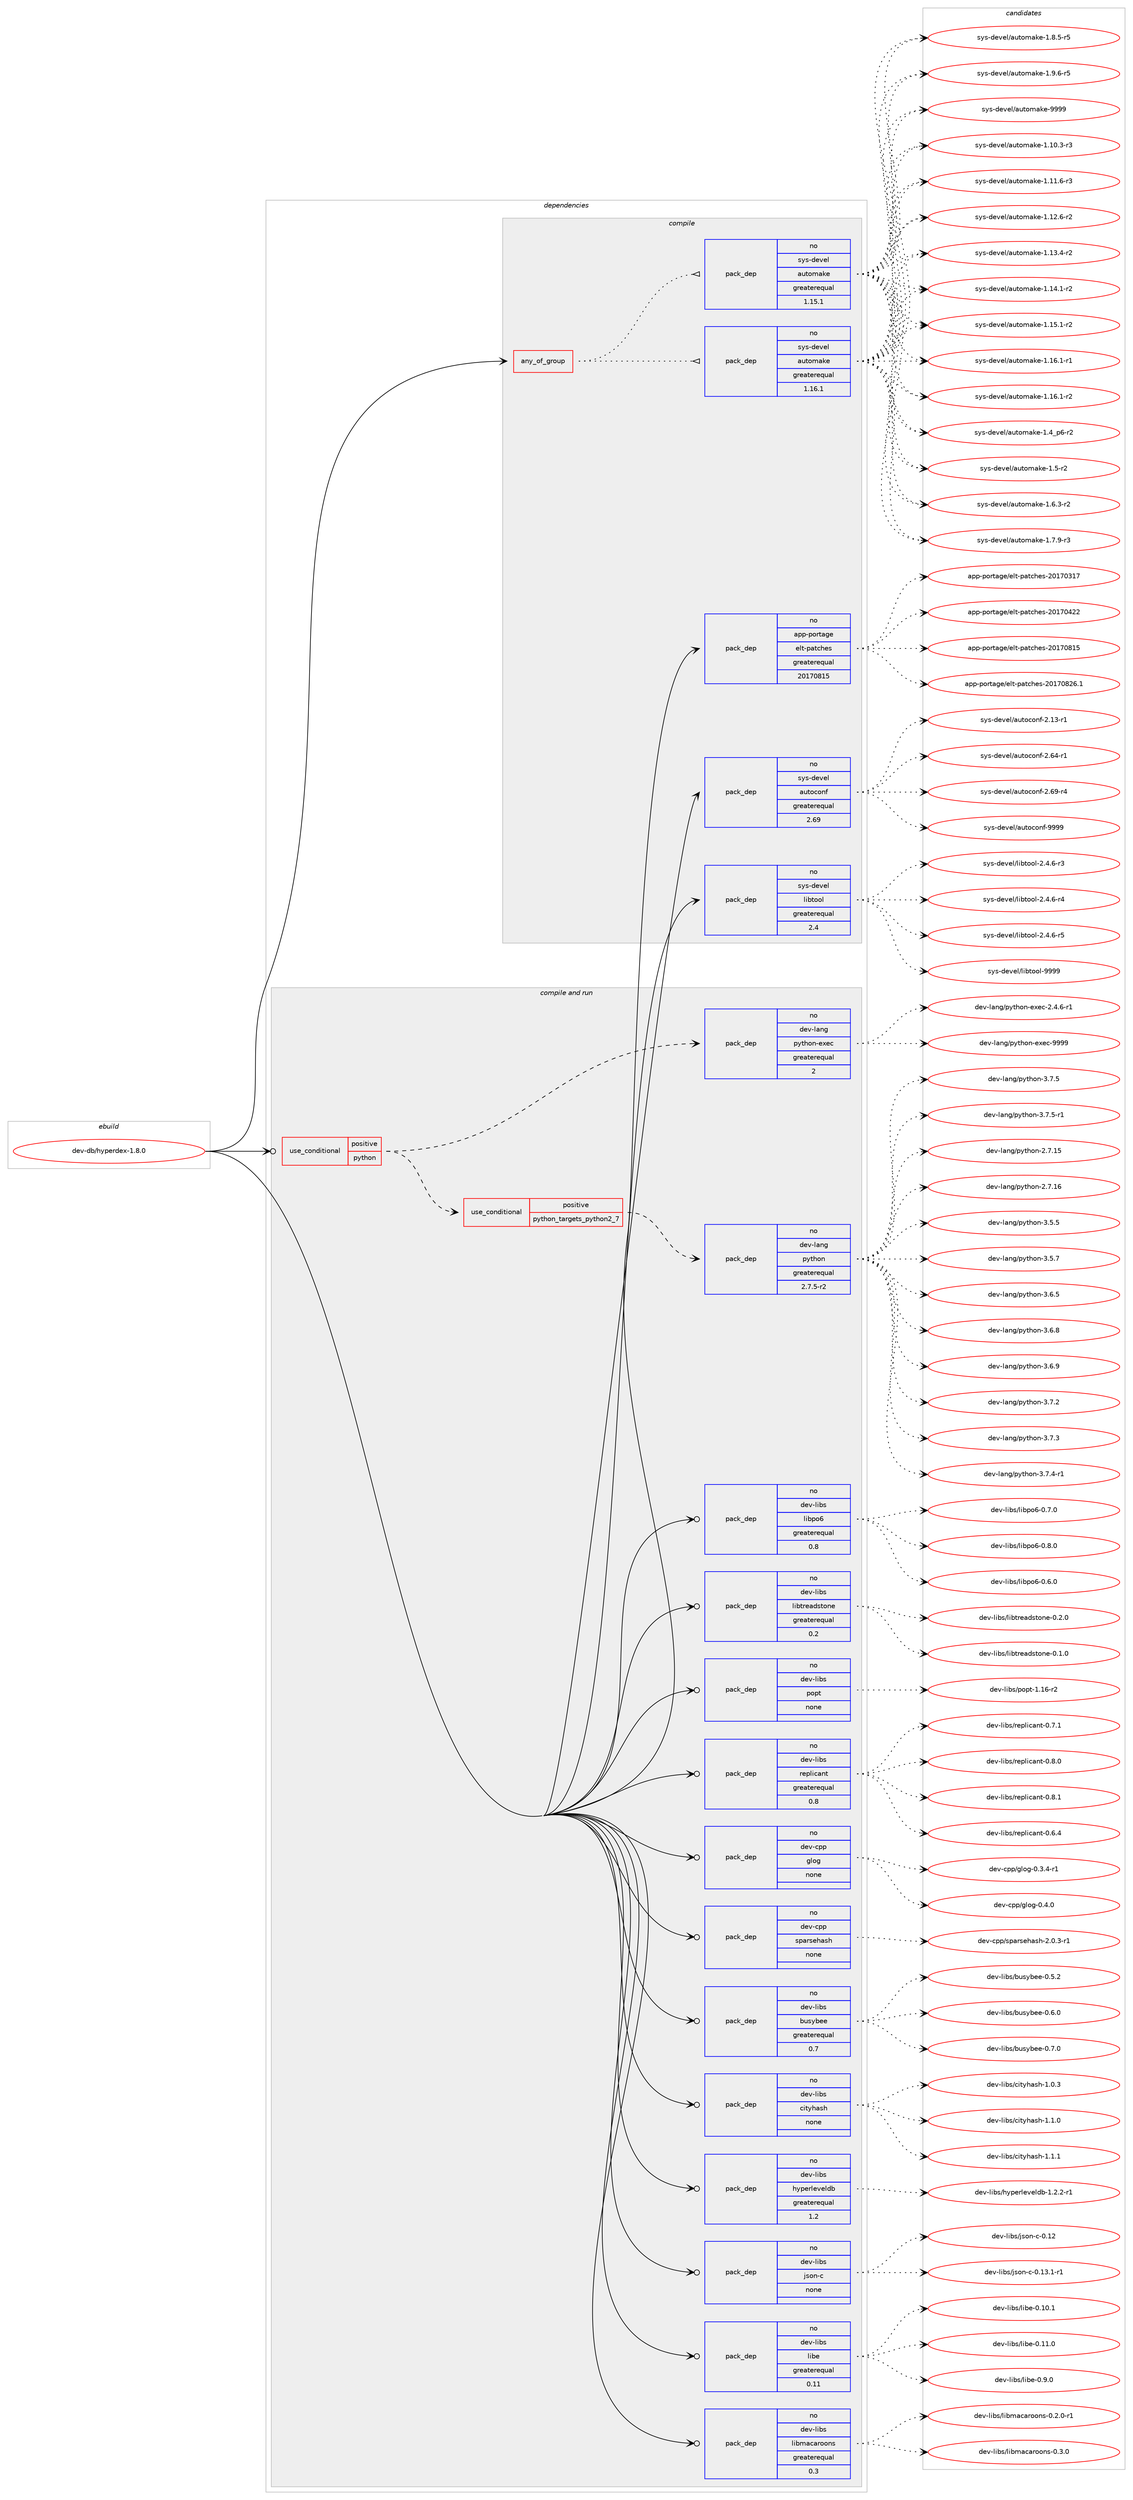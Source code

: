 digraph prolog {

# *************
# Graph options
# *************

newrank=true;
concentrate=true;
compound=true;
graph [rankdir=LR,fontname=Helvetica,fontsize=10,ranksep=1.5];#, ranksep=2.5, nodesep=0.2];
edge  [arrowhead=vee];
node  [fontname=Helvetica,fontsize=10];

# **********
# The ebuild
# **********

subgraph cluster_leftcol {
color=gray;
rank=same;
label=<<i>ebuild</i>>;
id [label="dev-db/hyperdex-1.8.0", color=red, width=4, href="../dev-db/hyperdex-1.8.0.svg"];
}

# ****************
# The dependencies
# ****************

subgraph cluster_midcol {
color=gray;
label=<<i>dependencies</i>>;
subgraph cluster_compile {
fillcolor="#eeeeee";
style=filled;
label=<<i>compile</i>>;
subgraph any9280 {
dependency518120 [label=<<TABLE BORDER="0" CELLBORDER="1" CELLSPACING="0" CELLPADDING="4"><TR><TD CELLPADDING="10">any_of_group</TD></TR></TABLE>>, shape=none, color=red];subgraph pack385951 {
dependency518121 [label=<<TABLE BORDER="0" CELLBORDER="1" CELLSPACING="0" CELLPADDING="4" WIDTH="220"><TR><TD ROWSPAN="6" CELLPADDING="30">pack_dep</TD></TR><TR><TD WIDTH="110">no</TD></TR><TR><TD>sys-devel</TD></TR><TR><TD>automake</TD></TR><TR><TD>greaterequal</TD></TR><TR><TD>1.16.1</TD></TR></TABLE>>, shape=none, color=blue];
}
dependency518120:e -> dependency518121:w [weight=20,style="dotted",arrowhead="oinv"];
subgraph pack385952 {
dependency518122 [label=<<TABLE BORDER="0" CELLBORDER="1" CELLSPACING="0" CELLPADDING="4" WIDTH="220"><TR><TD ROWSPAN="6" CELLPADDING="30">pack_dep</TD></TR><TR><TD WIDTH="110">no</TD></TR><TR><TD>sys-devel</TD></TR><TR><TD>automake</TD></TR><TR><TD>greaterequal</TD></TR><TR><TD>1.15.1</TD></TR></TABLE>>, shape=none, color=blue];
}
dependency518120:e -> dependency518122:w [weight=20,style="dotted",arrowhead="oinv"];
}
id:e -> dependency518120:w [weight=20,style="solid",arrowhead="vee"];
subgraph pack385953 {
dependency518123 [label=<<TABLE BORDER="0" CELLBORDER="1" CELLSPACING="0" CELLPADDING="4" WIDTH="220"><TR><TD ROWSPAN="6" CELLPADDING="30">pack_dep</TD></TR><TR><TD WIDTH="110">no</TD></TR><TR><TD>app-portage</TD></TR><TR><TD>elt-patches</TD></TR><TR><TD>greaterequal</TD></TR><TR><TD>20170815</TD></TR></TABLE>>, shape=none, color=blue];
}
id:e -> dependency518123:w [weight=20,style="solid",arrowhead="vee"];
subgraph pack385954 {
dependency518124 [label=<<TABLE BORDER="0" CELLBORDER="1" CELLSPACING="0" CELLPADDING="4" WIDTH="220"><TR><TD ROWSPAN="6" CELLPADDING="30">pack_dep</TD></TR><TR><TD WIDTH="110">no</TD></TR><TR><TD>sys-devel</TD></TR><TR><TD>autoconf</TD></TR><TR><TD>greaterequal</TD></TR><TR><TD>2.69</TD></TR></TABLE>>, shape=none, color=blue];
}
id:e -> dependency518124:w [weight=20,style="solid",arrowhead="vee"];
subgraph pack385955 {
dependency518125 [label=<<TABLE BORDER="0" CELLBORDER="1" CELLSPACING="0" CELLPADDING="4" WIDTH="220"><TR><TD ROWSPAN="6" CELLPADDING="30">pack_dep</TD></TR><TR><TD WIDTH="110">no</TD></TR><TR><TD>sys-devel</TD></TR><TR><TD>libtool</TD></TR><TR><TD>greaterequal</TD></TR><TR><TD>2.4</TD></TR></TABLE>>, shape=none, color=blue];
}
id:e -> dependency518125:w [weight=20,style="solid",arrowhead="vee"];
}
subgraph cluster_compileandrun {
fillcolor="#eeeeee";
style=filled;
label=<<i>compile and run</i>>;
subgraph cond122561 {
dependency518126 [label=<<TABLE BORDER="0" CELLBORDER="1" CELLSPACING="0" CELLPADDING="4"><TR><TD ROWSPAN="3" CELLPADDING="10">use_conditional</TD></TR><TR><TD>positive</TD></TR><TR><TD>python</TD></TR></TABLE>>, shape=none, color=red];
subgraph cond122562 {
dependency518127 [label=<<TABLE BORDER="0" CELLBORDER="1" CELLSPACING="0" CELLPADDING="4"><TR><TD ROWSPAN="3" CELLPADDING="10">use_conditional</TD></TR><TR><TD>positive</TD></TR><TR><TD>python_targets_python2_7</TD></TR></TABLE>>, shape=none, color=red];
subgraph pack385956 {
dependency518128 [label=<<TABLE BORDER="0" CELLBORDER="1" CELLSPACING="0" CELLPADDING="4" WIDTH="220"><TR><TD ROWSPAN="6" CELLPADDING="30">pack_dep</TD></TR><TR><TD WIDTH="110">no</TD></TR><TR><TD>dev-lang</TD></TR><TR><TD>python</TD></TR><TR><TD>greaterequal</TD></TR><TR><TD>2.7.5-r2</TD></TR></TABLE>>, shape=none, color=blue];
}
dependency518127:e -> dependency518128:w [weight=20,style="dashed",arrowhead="vee"];
}
dependency518126:e -> dependency518127:w [weight=20,style="dashed",arrowhead="vee"];
subgraph pack385957 {
dependency518129 [label=<<TABLE BORDER="0" CELLBORDER="1" CELLSPACING="0" CELLPADDING="4" WIDTH="220"><TR><TD ROWSPAN="6" CELLPADDING="30">pack_dep</TD></TR><TR><TD WIDTH="110">no</TD></TR><TR><TD>dev-lang</TD></TR><TR><TD>python-exec</TD></TR><TR><TD>greaterequal</TD></TR><TR><TD>2</TD></TR></TABLE>>, shape=none, color=blue];
}
dependency518126:e -> dependency518129:w [weight=20,style="dashed",arrowhead="vee"];
}
id:e -> dependency518126:w [weight=20,style="solid",arrowhead="odotvee"];
subgraph pack385958 {
dependency518130 [label=<<TABLE BORDER="0" CELLBORDER="1" CELLSPACING="0" CELLPADDING="4" WIDTH="220"><TR><TD ROWSPAN="6" CELLPADDING="30">pack_dep</TD></TR><TR><TD WIDTH="110">no</TD></TR><TR><TD>dev-cpp</TD></TR><TR><TD>glog</TD></TR><TR><TD>none</TD></TR><TR><TD></TD></TR></TABLE>>, shape=none, color=blue];
}
id:e -> dependency518130:w [weight=20,style="solid",arrowhead="odotvee"];
subgraph pack385959 {
dependency518131 [label=<<TABLE BORDER="0" CELLBORDER="1" CELLSPACING="0" CELLPADDING="4" WIDTH="220"><TR><TD ROWSPAN="6" CELLPADDING="30">pack_dep</TD></TR><TR><TD WIDTH="110">no</TD></TR><TR><TD>dev-cpp</TD></TR><TR><TD>sparsehash</TD></TR><TR><TD>none</TD></TR><TR><TD></TD></TR></TABLE>>, shape=none, color=blue];
}
id:e -> dependency518131:w [weight=20,style="solid",arrowhead="odotvee"];
subgraph pack385960 {
dependency518132 [label=<<TABLE BORDER="0" CELLBORDER="1" CELLSPACING="0" CELLPADDING="4" WIDTH="220"><TR><TD ROWSPAN="6" CELLPADDING="30">pack_dep</TD></TR><TR><TD WIDTH="110">no</TD></TR><TR><TD>dev-libs</TD></TR><TR><TD>busybee</TD></TR><TR><TD>greaterequal</TD></TR><TR><TD>0.7</TD></TR></TABLE>>, shape=none, color=blue];
}
id:e -> dependency518132:w [weight=20,style="solid",arrowhead="odotvee"];
subgraph pack385961 {
dependency518133 [label=<<TABLE BORDER="0" CELLBORDER="1" CELLSPACING="0" CELLPADDING="4" WIDTH="220"><TR><TD ROWSPAN="6" CELLPADDING="30">pack_dep</TD></TR><TR><TD WIDTH="110">no</TD></TR><TR><TD>dev-libs</TD></TR><TR><TD>cityhash</TD></TR><TR><TD>none</TD></TR><TR><TD></TD></TR></TABLE>>, shape=none, color=blue];
}
id:e -> dependency518133:w [weight=20,style="solid",arrowhead="odotvee"];
subgraph pack385962 {
dependency518134 [label=<<TABLE BORDER="0" CELLBORDER="1" CELLSPACING="0" CELLPADDING="4" WIDTH="220"><TR><TD ROWSPAN="6" CELLPADDING="30">pack_dep</TD></TR><TR><TD WIDTH="110">no</TD></TR><TR><TD>dev-libs</TD></TR><TR><TD>hyperleveldb</TD></TR><TR><TD>greaterequal</TD></TR><TR><TD>1.2</TD></TR></TABLE>>, shape=none, color=blue];
}
id:e -> dependency518134:w [weight=20,style="solid",arrowhead="odotvee"];
subgraph pack385963 {
dependency518135 [label=<<TABLE BORDER="0" CELLBORDER="1" CELLSPACING="0" CELLPADDING="4" WIDTH="220"><TR><TD ROWSPAN="6" CELLPADDING="30">pack_dep</TD></TR><TR><TD WIDTH="110">no</TD></TR><TR><TD>dev-libs</TD></TR><TR><TD>json-c</TD></TR><TR><TD>none</TD></TR><TR><TD></TD></TR></TABLE>>, shape=none, color=blue];
}
id:e -> dependency518135:w [weight=20,style="solid",arrowhead="odotvee"];
subgraph pack385964 {
dependency518136 [label=<<TABLE BORDER="0" CELLBORDER="1" CELLSPACING="0" CELLPADDING="4" WIDTH="220"><TR><TD ROWSPAN="6" CELLPADDING="30">pack_dep</TD></TR><TR><TD WIDTH="110">no</TD></TR><TR><TD>dev-libs</TD></TR><TR><TD>libe</TD></TR><TR><TD>greaterequal</TD></TR><TR><TD>0.11</TD></TR></TABLE>>, shape=none, color=blue];
}
id:e -> dependency518136:w [weight=20,style="solid",arrowhead="odotvee"];
subgraph pack385965 {
dependency518137 [label=<<TABLE BORDER="0" CELLBORDER="1" CELLSPACING="0" CELLPADDING="4" WIDTH="220"><TR><TD ROWSPAN="6" CELLPADDING="30">pack_dep</TD></TR><TR><TD WIDTH="110">no</TD></TR><TR><TD>dev-libs</TD></TR><TR><TD>libmacaroons</TD></TR><TR><TD>greaterequal</TD></TR><TR><TD>0.3</TD></TR></TABLE>>, shape=none, color=blue];
}
id:e -> dependency518137:w [weight=20,style="solid",arrowhead="odotvee"];
subgraph pack385966 {
dependency518138 [label=<<TABLE BORDER="0" CELLBORDER="1" CELLSPACING="0" CELLPADDING="4" WIDTH="220"><TR><TD ROWSPAN="6" CELLPADDING="30">pack_dep</TD></TR><TR><TD WIDTH="110">no</TD></TR><TR><TD>dev-libs</TD></TR><TR><TD>libpo6</TD></TR><TR><TD>greaterequal</TD></TR><TR><TD>0.8</TD></TR></TABLE>>, shape=none, color=blue];
}
id:e -> dependency518138:w [weight=20,style="solid",arrowhead="odotvee"];
subgraph pack385967 {
dependency518139 [label=<<TABLE BORDER="0" CELLBORDER="1" CELLSPACING="0" CELLPADDING="4" WIDTH="220"><TR><TD ROWSPAN="6" CELLPADDING="30">pack_dep</TD></TR><TR><TD WIDTH="110">no</TD></TR><TR><TD>dev-libs</TD></TR><TR><TD>libtreadstone</TD></TR><TR><TD>greaterequal</TD></TR><TR><TD>0.2</TD></TR></TABLE>>, shape=none, color=blue];
}
id:e -> dependency518139:w [weight=20,style="solid",arrowhead="odotvee"];
subgraph pack385968 {
dependency518140 [label=<<TABLE BORDER="0" CELLBORDER="1" CELLSPACING="0" CELLPADDING="4" WIDTH="220"><TR><TD ROWSPAN="6" CELLPADDING="30">pack_dep</TD></TR><TR><TD WIDTH="110">no</TD></TR><TR><TD>dev-libs</TD></TR><TR><TD>popt</TD></TR><TR><TD>none</TD></TR><TR><TD></TD></TR></TABLE>>, shape=none, color=blue];
}
id:e -> dependency518140:w [weight=20,style="solid",arrowhead="odotvee"];
subgraph pack385969 {
dependency518141 [label=<<TABLE BORDER="0" CELLBORDER="1" CELLSPACING="0" CELLPADDING="4" WIDTH="220"><TR><TD ROWSPAN="6" CELLPADDING="30">pack_dep</TD></TR><TR><TD WIDTH="110">no</TD></TR><TR><TD>dev-libs</TD></TR><TR><TD>replicant</TD></TR><TR><TD>greaterequal</TD></TR><TR><TD>0.8</TD></TR></TABLE>>, shape=none, color=blue];
}
id:e -> dependency518141:w [weight=20,style="solid",arrowhead="odotvee"];
}
subgraph cluster_run {
fillcolor="#eeeeee";
style=filled;
label=<<i>run</i>>;
}
}

# **************
# The candidates
# **************

subgraph cluster_choices {
rank=same;
color=gray;
label=<<i>candidates</i>>;

subgraph choice385951 {
color=black;
nodesep=1;
choice11512111545100101118101108479711711611110997107101454946494846514511451 [label="sys-devel/automake-1.10.3-r3", color=red, width=4,href="../sys-devel/automake-1.10.3-r3.svg"];
choice11512111545100101118101108479711711611110997107101454946494946544511451 [label="sys-devel/automake-1.11.6-r3", color=red, width=4,href="../sys-devel/automake-1.11.6-r3.svg"];
choice11512111545100101118101108479711711611110997107101454946495046544511450 [label="sys-devel/automake-1.12.6-r2", color=red, width=4,href="../sys-devel/automake-1.12.6-r2.svg"];
choice11512111545100101118101108479711711611110997107101454946495146524511450 [label="sys-devel/automake-1.13.4-r2", color=red, width=4,href="../sys-devel/automake-1.13.4-r2.svg"];
choice11512111545100101118101108479711711611110997107101454946495246494511450 [label="sys-devel/automake-1.14.1-r2", color=red, width=4,href="../sys-devel/automake-1.14.1-r2.svg"];
choice11512111545100101118101108479711711611110997107101454946495346494511450 [label="sys-devel/automake-1.15.1-r2", color=red, width=4,href="../sys-devel/automake-1.15.1-r2.svg"];
choice11512111545100101118101108479711711611110997107101454946495446494511449 [label="sys-devel/automake-1.16.1-r1", color=red, width=4,href="../sys-devel/automake-1.16.1-r1.svg"];
choice11512111545100101118101108479711711611110997107101454946495446494511450 [label="sys-devel/automake-1.16.1-r2", color=red, width=4,href="../sys-devel/automake-1.16.1-r2.svg"];
choice115121115451001011181011084797117116111109971071014549465295112544511450 [label="sys-devel/automake-1.4_p6-r2", color=red, width=4,href="../sys-devel/automake-1.4_p6-r2.svg"];
choice11512111545100101118101108479711711611110997107101454946534511450 [label="sys-devel/automake-1.5-r2", color=red, width=4,href="../sys-devel/automake-1.5-r2.svg"];
choice115121115451001011181011084797117116111109971071014549465446514511450 [label="sys-devel/automake-1.6.3-r2", color=red, width=4,href="../sys-devel/automake-1.6.3-r2.svg"];
choice115121115451001011181011084797117116111109971071014549465546574511451 [label="sys-devel/automake-1.7.9-r3", color=red, width=4,href="../sys-devel/automake-1.7.9-r3.svg"];
choice115121115451001011181011084797117116111109971071014549465646534511453 [label="sys-devel/automake-1.8.5-r5", color=red, width=4,href="../sys-devel/automake-1.8.5-r5.svg"];
choice115121115451001011181011084797117116111109971071014549465746544511453 [label="sys-devel/automake-1.9.6-r5", color=red, width=4,href="../sys-devel/automake-1.9.6-r5.svg"];
choice115121115451001011181011084797117116111109971071014557575757 [label="sys-devel/automake-9999", color=red, width=4,href="../sys-devel/automake-9999.svg"];
dependency518121:e -> choice11512111545100101118101108479711711611110997107101454946494846514511451:w [style=dotted,weight="100"];
dependency518121:e -> choice11512111545100101118101108479711711611110997107101454946494946544511451:w [style=dotted,weight="100"];
dependency518121:e -> choice11512111545100101118101108479711711611110997107101454946495046544511450:w [style=dotted,weight="100"];
dependency518121:e -> choice11512111545100101118101108479711711611110997107101454946495146524511450:w [style=dotted,weight="100"];
dependency518121:e -> choice11512111545100101118101108479711711611110997107101454946495246494511450:w [style=dotted,weight="100"];
dependency518121:e -> choice11512111545100101118101108479711711611110997107101454946495346494511450:w [style=dotted,weight="100"];
dependency518121:e -> choice11512111545100101118101108479711711611110997107101454946495446494511449:w [style=dotted,weight="100"];
dependency518121:e -> choice11512111545100101118101108479711711611110997107101454946495446494511450:w [style=dotted,weight="100"];
dependency518121:e -> choice115121115451001011181011084797117116111109971071014549465295112544511450:w [style=dotted,weight="100"];
dependency518121:e -> choice11512111545100101118101108479711711611110997107101454946534511450:w [style=dotted,weight="100"];
dependency518121:e -> choice115121115451001011181011084797117116111109971071014549465446514511450:w [style=dotted,weight="100"];
dependency518121:e -> choice115121115451001011181011084797117116111109971071014549465546574511451:w [style=dotted,weight="100"];
dependency518121:e -> choice115121115451001011181011084797117116111109971071014549465646534511453:w [style=dotted,weight="100"];
dependency518121:e -> choice115121115451001011181011084797117116111109971071014549465746544511453:w [style=dotted,weight="100"];
dependency518121:e -> choice115121115451001011181011084797117116111109971071014557575757:w [style=dotted,weight="100"];
}
subgraph choice385952 {
color=black;
nodesep=1;
choice11512111545100101118101108479711711611110997107101454946494846514511451 [label="sys-devel/automake-1.10.3-r3", color=red, width=4,href="../sys-devel/automake-1.10.3-r3.svg"];
choice11512111545100101118101108479711711611110997107101454946494946544511451 [label="sys-devel/automake-1.11.6-r3", color=red, width=4,href="../sys-devel/automake-1.11.6-r3.svg"];
choice11512111545100101118101108479711711611110997107101454946495046544511450 [label="sys-devel/automake-1.12.6-r2", color=red, width=4,href="../sys-devel/automake-1.12.6-r2.svg"];
choice11512111545100101118101108479711711611110997107101454946495146524511450 [label="sys-devel/automake-1.13.4-r2", color=red, width=4,href="../sys-devel/automake-1.13.4-r2.svg"];
choice11512111545100101118101108479711711611110997107101454946495246494511450 [label="sys-devel/automake-1.14.1-r2", color=red, width=4,href="../sys-devel/automake-1.14.1-r2.svg"];
choice11512111545100101118101108479711711611110997107101454946495346494511450 [label="sys-devel/automake-1.15.1-r2", color=red, width=4,href="../sys-devel/automake-1.15.1-r2.svg"];
choice11512111545100101118101108479711711611110997107101454946495446494511449 [label="sys-devel/automake-1.16.1-r1", color=red, width=4,href="../sys-devel/automake-1.16.1-r1.svg"];
choice11512111545100101118101108479711711611110997107101454946495446494511450 [label="sys-devel/automake-1.16.1-r2", color=red, width=4,href="../sys-devel/automake-1.16.1-r2.svg"];
choice115121115451001011181011084797117116111109971071014549465295112544511450 [label="sys-devel/automake-1.4_p6-r2", color=red, width=4,href="../sys-devel/automake-1.4_p6-r2.svg"];
choice11512111545100101118101108479711711611110997107101454946534511450 [label="sys-devel/automake-1.5-r2", color=red, width=4,href="../sys-devel/automake-1.5-r2.svg"];
choice115121115451001011181011084797117116111109971071014549465446514511450 [label="sys-devel/automake-1.6.3-r2", color=red, width=4,href="../sys-devel/automake-1.6.3-r2.svg"];
choice115121115451001011181011084797117116111109971071014549465546574511451 [label="sys-devel/automake-1.7.9-r3", color=red, width=4,href="../sys-devel/automake-1.7.9-r3.svg"];
choice115121115451001011181011084797117116111109971071014549465646534511453 [label="sys-devel/automake-1.8.5-r5", color=red, width=4,href="../sys-devel/automake-1.8.5-r5.svg"];
choice115121115451001011181011084797117116111109971071014549465746544511453 [label="sys-devel/automake-1.9.6-r5", color=red, width=4,href="../sys-devel/automake-1.9.6-r5.svg"];
choice115121115451001011181011084797117116111109971071014557575757 [label="sys-devel/automake-9999", color=red, width=4,href="../sys-devel/automake-9999.svg"];
dependency518122:e -> choice11512111545100101118101108479711711611110997107101454946494846514511451:w [style=dotted,weight="100"];
dependency518122:e -> choice11512111545100101118101108479711711611110997107101454946494946544511451:w [style=dotted,weight="100"];
dependency518122:e -> choice11512111545100101118101108479711711611110997107101454946495046544511450:w [style=dotted,weight="100"];
dependency518122:e -> choice11512111545100101118101108479711711611110997107101454946495146524511450:w [style=dotted,weight="100"];
dependency518122:e -> choice11512111545100101118101108479711711611110997107101454946495246494511450:w [style=dotted,weight="100"];
dependency518122:e -> choice11512111545100101118101108479711711611110997107101454946495346494511450:w [style=dotted,weight="100"];
dependency518122:e -> choice11512111545100101118101108479711711611110997107101454946495446494511449:w [style=dotted,weight="100"];
dependency518122:e -> choice11512111545100101118101108479711711611110997107101454946495446494511450:w [style=dotted,weight="100"];
dependency518122:e -> choice115121115451001011181011084797117116111109971071014549465295112544511450:w [style=dotted,weight="100"];
dependency518122:e -> choice11512111545100101118101108479711711611110997107101454946534511450:w [style=dotted,weight="100"];
dependency518122:e -> choice115121115451001011181011084797117116111109971071014549465446514511450:w [style=dotted,weight="100"];
dependency518122:e -> choice115121115451001011181011084797117116111109971071014549465546574511451:w [style=dotted,weight="100"];
dependency518122:e -> choice115121115451001011181011084797117116111109971071014549465646534511453:w [style=dotted,weight="100"];
dependency518122:e -> choice115121115451001011181011084797117116111109971071014549465746544511453:w [style=dotted,weight="100"];
dependency518122:e -> choice115121115451001011181011084797117116111109971071014557575757:w [style=dotted,weight="100"];
}
subgraph choice385953 {
color=black;
nodesep=1;
choice97112112451121111141169710310147101108116451129711699104101115455048495548514955 [label="app-portage/elt-patches-20170317", color=red, width=4,href="../app-portage/elt-patches-20170317.svg"];
choice97112112451121111141169710310147101108116451129711699104101115455048495548525050 [label="app-portage/elt-patches-20170422", color=red, width=4,href="../app-portage/elt-patches-20170422.svg"];
choice97112112451121111141169710310147101108116451129711699104101115455048495548564953 [label="app-portage/elt-patches-20170815", color=red, width=4,href="../app-portage/elt-patches-20170815.svg"];
choice971121124511211111411697103101471011081164511297116991041011154550484955485650544649 [label="app-portage/elt-patches-20170826.1", color=red, width=4,href="../app-portage/elt-patches-20170826.1.svg"];
dependency518123:e -> choice97112112451121111141169710310147101108116451129711699104101115455048495548514955:w [style=dotted,weight="100"];
dependency518123:e -> choice97112112451121111141169710310147101108116451129711699104101115455048495548525050:w [style=dotted,weight="100"];
dependency518123:e -> choice97112112451121111141169710310147101108116451129711699104101115455048495548564953:w [style=dotted,weight="100"];
dependency518123:e -> choice971121124511211111411697103101471011081164511297116991041011154550484955485650544649:w [style=dotted,weight="100"];
}
subgraph choice385954 {
color=black;
nodesep=1;
choice1151211154510010111810110847971171161119911111010245504649514511449 [label="sys-devel/autoconf-2.13-r1", color=red, width=4,href="../sys-devel/autoconf-2.13-r1.svg"];
choice1151211154510010111810110847971171161119911111010245504654524511449 [label="sys-devel/autoconf-2.64-r1", color=red, width=4,href="../sys-devel/autoconf-2.64-r1.svg"];
choice1151211154510010111810110847971171161119911111010245504654574511452 [label="sys-devel/autoconf-2.69-r4", color=red, width=4,href="../sys-devel/autoconf-2.69-r4.svg"];
choice115121115451001011181011084797117116111991111101024557575757 [label="sys-devel/autoconf-9999", color=red, width=4,href="../sys-devel/autoconf-9999.svg"];
dependency518124:e -> choice1151211154510010111810110847971171161119911111010245504649514511449:w [style=dotted,weight="100"];
dependency518124:e -> choice1151211154510010111810110847971171161119911111010245504654524511449:w [style=dotted,weight="100"];
dependency518124:e -> choice1151211154510010111810110847971171161119911111010245504654574511452:w [style=dotted,weight="100"];
dependency518124:e -> choice115121115451001011181011084797117116111991111101024557575757:w [style=dotted,weight="100"];
}
subgraph choice385955 {
color=black;
nodesep=1;
choice1151211154510010111810110847108105981161111111084550465246544511451 [label="sys-devel/libtool-2.4.6-r3", color=red, width=4,href="../sys-devel/libtool-2.4.6-r3.svg"];
choice1151211154510010111810110847108105981161111111084550465246544511452 [label="sys-devel/libtool-2.4.6-r4", color=red, width=4,href="../sys-devel/libtool-2.4.6-r4.svg"];
choice1151211154510010111810110847108105981161111111084550465246544511453 [label="sys-devel/libtool-2.4.6-r5", color=red, width=4,href="../sys-devel/libtool-2.4.6-r5.svg"];
choice1151211154510010111810110847108105981161111111084557575757 [label="sys-devel/libtool-9999", color=red, width=4,href="../sys-devel/libtool-9999.svg"];
dependency518125:e -> choice1151211154510010111810110847108105981161111111084550465246544511451:w [style=dotted,weight="100"];
dependency518125:e -> choice1151211154510010111810110847108105981161111111084550465246544511452:w [style=dotted,weight="100"];
dependency518125:e -> choice1151211154510010111810110847108105981161111111084550465246544511453:w [style=dotted,weight="100"];
dependency518125:e -> choice1151211154510010111810110847108105981161111111084557575757:w [style=dotted,weight="100"];
}
subgraph choice385956 {
color=black;
nodesep=1;
choice10010111845108971101034711212111610411111045504655464953 [label="dev-lang/python-2.7.15", color=red, width=4,href="../dev-lang/python-2.7.15.svg"];
choice10010111845108971101034711212111610411111045504655464954 [label="dev-lang/python-2.7.16", color=red, width=4,href="../dev-lang/python-2.7.16.svg"];
choice100101118451089711010347112121116104111110455146534653 [label="dev-lang/python-3.5.5", color=red, width=4,href="../dev-lang/python-3.5.5.svg"];
choice100101118451089711010347112121116104111110455146534655 [label="dev-lang/python-3.5.7", color=red, width=4,href="../dev-lang/python-3.5.7.svg"];
choice100101118451089711010347112121116104111110455146544653 [label="dev-lang/python-3.6.5", color=red, width=4,href="../dev-lang/python-3.6.5.svg"];
choice100101118451089711010347112121116104111110455146544656 [label="dev-lang/python-3.6.8", color=red, width=4,href="../dev-lang/python-3.6.8.svg"];
choice100101118451089711010347112121116104111110455146544657 [label="dev-lang/python-3.6.9", color=red, width=4,href="../dev-lang/python-3.6.9.svg"];
choice100101118451089711010347112121116104111110455146554650 [label="dev-lang/python-3.7.2", color=red, width=4,href="../dev-lang/python-3.7.2.svg"];
choice100101118451089711010347112121116104111110455146554651 [label="dev-lang/python-3.7.3", color=red, width=4,href="../dev-lang/python-3.7.3.svg"];
choice1001011184510897110103471121211161041111104551465546524511449 [label="dev-lang/python-3.7.4-r1", color=red, width=4,href="../dev-lang/python-3.7.4-r1.svg"];
choice100101118451089711010347112121116104111110455146554653 [label="dev-lang/python-3.7.5", color=red, width=4,href="../dev-lang/python-3.7.5.svg"];
choice1001011184510897110103471121211161041111104551465546534511449 [label="dev-lang/python-3.7.5-r1", color=red, width=4,href="../dev-lang/python-3.7.5-r1.svg"];
dependency518128:e -> choice10010111845108971101034711212111610411111045504655464953:w [style=dotted,weight="100"];
dependency518128:e -> choice10010111845108971101034711212111610411111045504655464954:w [style=dotted,weight="100"];
dependency518128:e -> choice100101118451089711010347112121116104111110455146534653:w [style=dotted,weight="100"];
dependency518128:e -> choice100101118451089711010347112121116104111110455146534655:w [style=dotted,weight="100"];
dependency518128:e -> choice100101118451089711010347112121116104111110455146544653:w [style=dotted,weight="100"];
dependency518128:e -> choice100101118451089711010347112121116104111110455146544656:w [style=dotted,weight="100"];
dependency518128:e -> choice100101118451089711010347112121116104111110455146544657:w [style=dotted,weight="100"];
dependency518128:e -> choice100101118451089711010347112121116104111110455146554650:w [style=dotted,weight="100"];
dependency518128:e -> choice100101118451089711010347112121116104111110455146554651:w [style=dotted,weight="100"];
dependency518128:e -> choice1001011184510897110103471121211161041111104551465546524511449:w [style=dotted,weight="100"];
dependency518128:e -> choice100101118451089711010347112121116104111110455146554653:w [style=dotted,weight="100"];
dependency518128:e -> choice1001011184510897110103471121211161041111104551465546534511449:w [style=dotted,weight="100"];
}
subgraph choice385957 {
color=black;
nodesep=1;
choice10010111845108971101034711212111610411111045101120101994550465246544511449 [label="dev-lang/python-exec-2.4.6-r1", color=red, width=4,href="../dev-lang/python-exec-2.4.6-r1.svg"];
choice10010111845108971101034711212111610411111045101120101994557575757 [label="dev-lang/python-exec-9999", color=red, width=4,href="../dev-lang/python-exec-9999.svg"];
dependency518129:e -> choice10010111845108971101034711212111610411111045101120101994550465246544511449:w [style=dotted,weight="100"];
dependency518129:e -> choice10010111845108971101034711212111610411111045101120101994557575757:w [style=dotted,weight="100"];
}
subgraph choice385958 {
color=black;
nodesep=1;
choice1001011184599112112471031081111034548465146524511449 [label="dev-cpp/glog-0.3.4-r1", color=red, width=4,href="../dev-cpp/glog-0.3.4-r1.svg"];
choice100101118459911211247103108111103454846524648 [label="dev-cpp/glog-0.4.0", color=red, width=4,href="../dev-cpp/glog-0.4.0.svg"];
dependency518130:e -> choice1001011184599112112471031081111034548465146524511449:w [style=dotted,weight="100"];
dependency518130:e -> choice100101118459911211247103108111103454846524648:w [style=dotted,weight="100"];
}
subgraph choice385959 {
color=black;
nodesep=1;
choice10010111845991121124711511297114115101104971151044550464846514511449 [label="dev-cpp/sparsehash-2.0.3-r1", color=red, width=4,href="../dev-cpp/sparsehash-2.0.3-r1.svg"];
dependency518131:e -> choice10010111845991121124711511297114115101104971151044550464846514511449:w [style=dotted,weight="100"];
}
subgraph choice385960 {
color=black;
nodesep=1;
choice1001011184510810598115479811711512198101101454846534650 [label="dev-libs/busybee-0.5.2", color=red, width=4,href="../dev-libs/busybee-0.5.2.svg"];
choice1001011184510810598115479811711512198101101454846544648 [label="dev-libs/busybee-0.6.0", color=red, width=4,href="../dev-libs/busybee-0.6.0.svg"];
choice1001011184510810598115479811711512198101101454846554648 [label="dev-libs/busybee-0.7.0", color=red, width=4,href="../dev-libs/busybee-0.7.0.svg"];
dependency518132:e -> choice1001011184510810598115479811711512198101101454846534650:w [style=dotted,weight="100"];
dependency518132:e -> choice1001011184510810598115479811711512198101101454846544648:w [style=dotted,weight="100"];
dependency518132:e -> choice1001011184510810598115479811711512198101101454846554648:w [style=dotted,weight="100"];
}
subgraph choice385961 {
color=black;
nodesep=1;
choice1001011184510810598115479910511612110497115104454946484651 [label="dev-libs/cityhash-1.0.3", color=red, width=4,href="../dev-libs/cityhash-1.0.3.svg"];
choice1001011184510810598115479910511612110497115104454946494648 [label="dev-libs/cityhash-1.1.0", color=red, width=4,href="../dev-libs/cityhash-1.1.0.svg"];
choice1001011184510810598115479910511612110497115104454946494649 [label="dev-libs/cityhash-1.1.1", color=red, width=4,href="../dev-libs/cityhash-1.1.1.svg"];
dependency518133:e -> choice1001011184510810598115479910511612110497115104454946484651:w [style=dotted,weight="100"];
dependency518133:e -> choice1001011184510810598115479910511612110497115104454946494648:w [style=dotted,weight="100"];
dependency518133:e -> choice1001011184510810598115479910511612110497115104454946494649:w [style=dotted,weight="100"];
}
subgraph choice385962 {
color=black;
nodesep=1;
choice100101118451081059811547104121112101114108101118101108100984549465046504511449 [label="dev-libs/hyperleveldb-1.2.2-r1", color=red, width=4,href="../dev-libs/hyperleveldb-1.2.2-r1.svg"];
dependency518134:e -> choice100101118451081059811547104121112101114108101118101108100984549465046504511449:w [style=dotted,weight="100"];
}
subgraph choice385963 {
color=black;
nodesep=1;
choice10010111845108105981154710611511111045994548464950 [label="dev-libs/json-c-0.12", color=red, width=4,href="../dev-libs/json-c-0.12.svg"];
choice1001011184510810598115471061151111104599454846495146494511449 [label="dev-libs/json-c-0.13.1-r1", color=red, width=4,href="../dev-libs/json-c-0.13.1-r1.svg"];
dependency518135:e -> choice10010111845108105981154710611511111045994548464950:w [style=dotted,weight="100"];
dependency518135:e -> choice1001011184510810598115471061151111104599454846495146494511449:w [style=dotted,weight="100"];
}
subgraph choice385964 {
color=black;
nodesep=1;
choice1001011184510810598115471081059810145484649484649 [label="dev-libs/libe-0.10.1", color=red, width=4,href="../dev-libs/libe-0.10.1.svg"];
choice1001011184510810598115471081059810145484649494648 [label="dev-libs/libe-0.11.0", color=red, width=4,href="../dev-libs/libe-0.11.0.svg"];
choice10010111845108105981154710810598101454846574648 [label="dev-libs/libe-0.9.0", color=red, width=4,href="../dev-libs/libe-0.9.0.svg"];
dependency518136:e -> choice1001011184510810598115471081059810145484649484649:w [style=dotted,weight="100"];
dependency518136:e -> choice1001011184510810598115471081059810145484649494648:w [style=dotted,weight="100"];
dependency518136:e -> choice10010111845108105981154710810598101454846574648:w [style=dotted,weight="100"];
}
subgraph choice385965 {
color=black;
nodesep=1;
choice100101118451081059811547108105981099799971141111111101154548465046484511449 [label="dev-libs/libmacaroons-0.2.0-r1", color=red, width=4,href="../dev-libs/libmacaroons-0.2.0-r1.svg"];
choice10010111845108105981154710810598109979997114111111110115454846514648 [label="dev-libs/libmacaroons-0.3.0", color=red, width=4,href="../dev-libs/libmacaroons-0.3.0.svg"];
dependency518137:e -> choice100101118451081059811547108105981099799971141111111101154548465046484511449:w [style=dotted,weight="100"];
dependency518137:e -> choice10010111845108105981154710810598109979997114111111110115454846514648:w [style=dotted,weight="100"];
}
subgraph choice385966 {
color=black;
nodesep=1;
choice1001011184510810598115471081059811211154454846544648 [label="dev-libs/libpo6-0.6.0", color=red, width=4,href="../dev-libs/libpo6-0.6.0.svg"];
choice1001011184510810598115471081059811211154454846554648 [label="dev-libs/libpo6-0.7.0", color=red, width=4,href="../dev-libs/libpo6-0.7.0.svg"];
choice1001011184510810598115471081059811211154454846564648 [label="dev-libs/libpo6-0.8.0", color=red, width=4,href="../dev-libs/libpo6-0.8.0.svg"];
dependency518138:e -> choice1001011184510810598115471081059811211154454846544648:w [style=dotted,weight="100"];
dependency518138:e -> choice1001011184510810598115471081059811211154454846554648:w [style=dotted,weight="100"];
dependency518138:e -> choice1001011184510810598115471081059811211154454846564648:w [style=dotted,weight="100"];
}
subgraph choice385967 {
color=black;
nodesep=1;
choice1001011184510810598115471081059811611410197100115116111110101454846494648 [label="dev-libs/libtreadstone-0.1.0", color=red, width=4,href="../dev-libs/libtreadstone-0.1.0.svg"];
choice1001011184510810598115471081059811611410197100115116111110101454846504648 [label="dev-libs/libtreadstone-0.2.0", color=red, width=4,href="../dev-libs/libtreadstone-0.2.0.svg"];
dependency518139:e -> choice1001011184510810598115471081059811611410197100115116111110101454846494648:w [style=dotted,weight="100"];
dependency518139:e -> choice1001011184510810598115471081059811611410197100115116111110101454846504648:w [style=dotted,weight="100"];
}
subgraph choice385968 {
color=black;
nodesep=1;
choice10010111845108105981154711211111211645494649544511450 [label="dev-libs/popt-1.16-r2", color=red, width=4,href="../dev-libs/popt-1.16-r2.svg"];
dependency518140:e -> choice10010111845108105981154711211111211645494649544511450:w [style=dotted,weight="100"];
}
subgraph choice385969 {
color=black;
nodesep=1;
choice1001011184510810598115471141011121081059997110116454846544652 [label="dev-libs/replicant-0.6.4", color=red, width=4,href="../dev-libs/replicant-0.6.4.svg"];
choice1001011184510810598115471141011121081059997110116454846554649 [label="dev-libs/replicant-0.7.1", color=red, width=4,href="../dev-libs/replicant-0.7.1.svg"];
choice1001011184510810598115471141011121081059997110116454846564648 [label="dev-libs/replicant-0.8.0", color=red, width=4,href="../dev-libs/replicant-0.8.0.svg"];
choice1001011184510810598115471141011121081059997110116454846564649 [label="dev-libs/replicant-0.8.1", color=red, width=4,href="../dev-libs/replicant-0.8.1.svg"];
dependency518141:e -> choice1001011184510810598115471141011121081059997110116454846544652:w [style=dotted,weight="100"];
dependency518141:e -> choice1001011184510810598115471141011121081059997110116454846554649:w [style=dotted,weight="100"];
dependency518141:e -> choice1001011184510810598115471141011121081059997110116454846564648:w [style=dotted,weight="100"];
dependency518141:e -> choice1001011184510810598115471141011121081059997110116454846564649:w [style=dotted,weight="100"];
}
}

}
